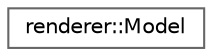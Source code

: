 digraph "Graphical Class Hierarchy"
{
 // LATEX_PDF_SIZE
  bgcolor="transparent";
  edge [fontname=Helvetica,fontsize=10,labelfontname=Helvetica,labelfontsize=10];
  node [fontname=Helvetica,fontsize=10,shape=box,height=0.2,width=0.4];
  rankdir="LR";
  Node0 [id="Node000000",label="renderer::Model",height=0.2,width=0.4,color="grey40", fillcolor="white", style="filled",URL="$structrenderer_1_1_model.html",tooltip=" "];
}
